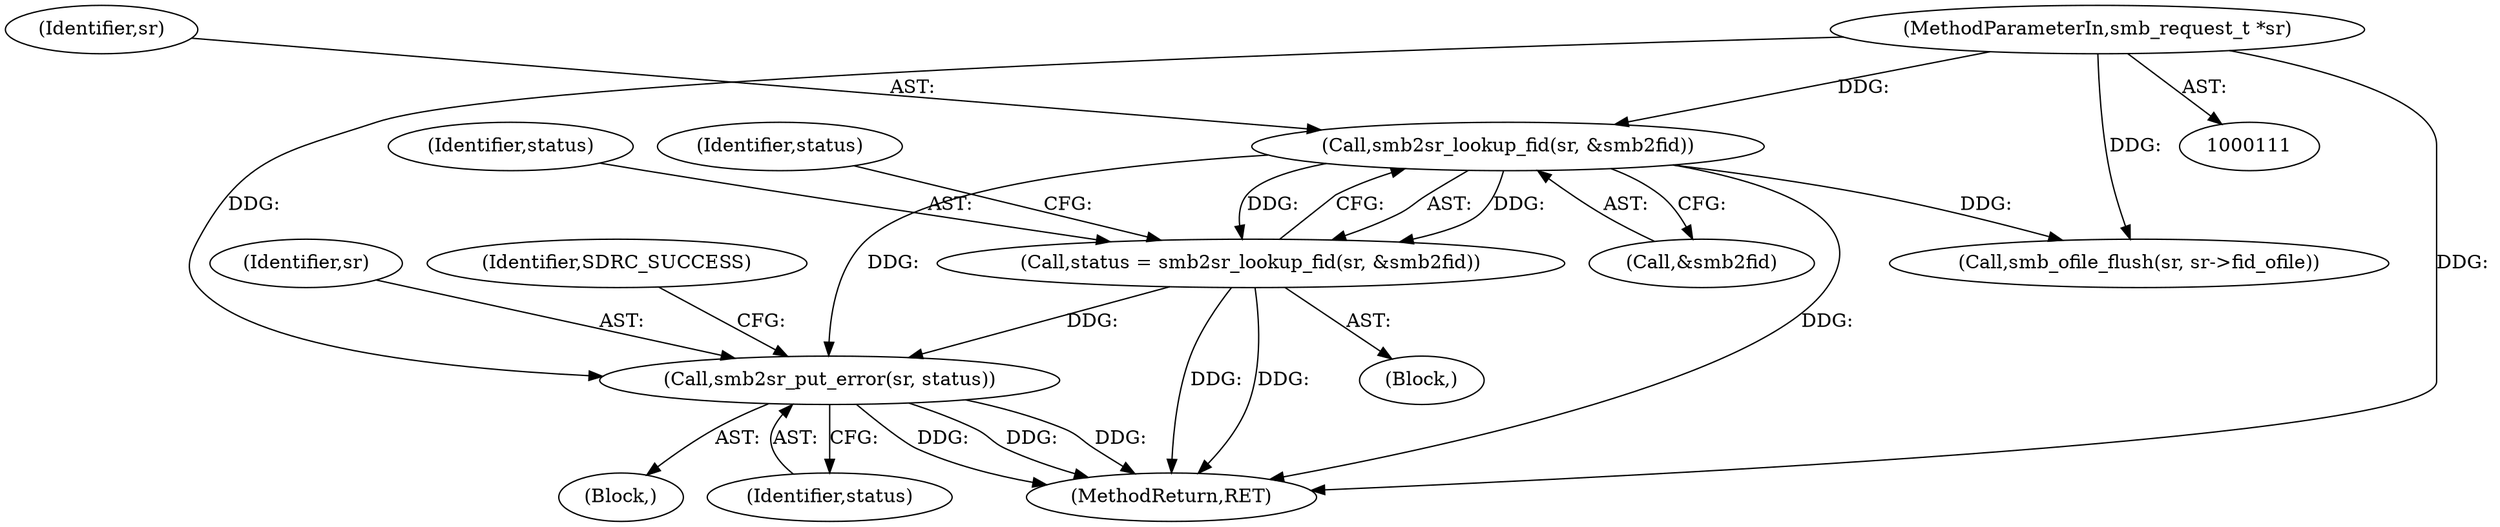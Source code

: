 digraph "0_illumos-gate_6d1c73b5858fefc6161c7d686345f0dc887ea799@pointer" {
"1000164" [label="(Call,smb2sr_put_error(sr, status))"];
"1000157" [label="(Call,smb2sr_lookup_fid(sr, &smb2fid))"];
"1000112" [label="(MethodParameterIn,smb_request_t *sr)"];
"1000155" [label="(Call,status = smb2sr_lookup_fid(sr, &smb2fid))"];
"1000163" [label="(Block,)"];
"1000157" [label="(Call,smb2sr_lookup_fid(sr, &smb2fid))"];
"1000169" [label="(Call,smb_ofile_flush(sr, sr->fid_ofile))"];
"1000159" [label="(Call,&smb2fid)"];
"1000166" [label="(Identifier,status)"];
"1000156" [label="(Identifier,status)"];
"1000162" [label="(Identifier,status)"];
"1000112" [label="(MethodParameterIn,smb_request_t *sr)"];
"1000186" [label="(MethodReturn,RET)"];
"1000165" [label="(Identifier,sr)"];
"1000113" [label="(Block,)"];
"1000155" [label="(Call,status = smb2sr_lookup_fid(sr, &smb2fid))"];
"1000164" [label="(Call,smb2sr_put_error(sr, status))"];
"1000158" [label="(Identifier,sr)"];
"1000168" [label="(Identifier,SDRC_SUCCESS)"];
"1000164" -> "1000163"  [label="AST: "];
"1000164" -> "1000166"  [label="CFG: "];
"1000165" -> "1000164"  [label="AST: "];
"1000166" -> "1000164"  [label="AST: "];
"1000168" -> "1000164"  [label="CFG: "];
"1000164" -> "1000186"  [label="DDG: "];
"1000164" -> "1000186"  [label="DDG: "];
"1000164" -> "1000186"  [label="DDG: "];
"1000157" -> "1000164"  [label="DDG: "];
"1000112" -> "1000164"  [label="DDG: "];
"1000155" -> "1000164"  [label="DDG: "];
"1000157" -> "1000155"  [label="AST: "];
"1000157" -> "1000159"  [label="CFG: "];
"1000158" -> "1000157"  [label="AST: "];
"1000159" -> "1000157"  [label="AST: "];
"1000155" -> "1000157"  [label="CFG: "];
"1000157" -> "1000186"  [label="DDG: "];
"1000157" -> "1000155"  [label="DDG: "];
"1000157" -> "1000155"  [label="DDG: "];
"1000112" -> "1000157"  [label="DDG: "];
"1000157" -> "1000169"  [label="DDG: "];
"1000112" -> "1000111"  [label="AST: "];
"1000112" -> "1000186"  [label="DDG: "];
"1000112" -> "1000169"  [label="DDG: "];
"1000155" -> "1000113"  [label="AST: "];
"1000156" -> "1000155"  [label="AST: "];
"1000162" -> "1000155"  [label="CFG: "];
"1000155" -> "1000186"  [label="DDG: "];
"1000155" -> "1000186"  [label="DDG: "];
}
